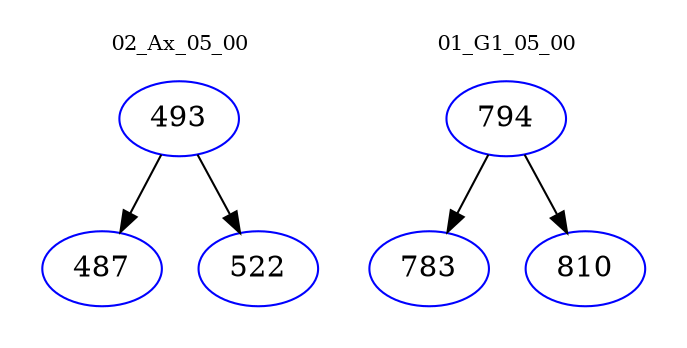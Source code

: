 digraph{
subgraph cluster_0 {
color = white
label = "02_Ax_05_00";
fontsize=10;
T0_493 [label="493", color="blue"]
T0_493 -> T0_487 [color="black"]
T0_487 [label="487", color="blue"]
T0_493 -> T0_522 [color="black"]
T0_522 [label="522", color="blue"]
}
subgraph cluster_1 {
color = white
label = "01_G1_05_00";
fontsize=10;
T1_794 [label="794", color="blue"]
T1_794 -> T1_783 [color="black"]
T1_783 [label="783", color="blue"]
T1_794 -> T1_810 [color="black"]
T1_810 [label="810", color="blue"]
}
}
